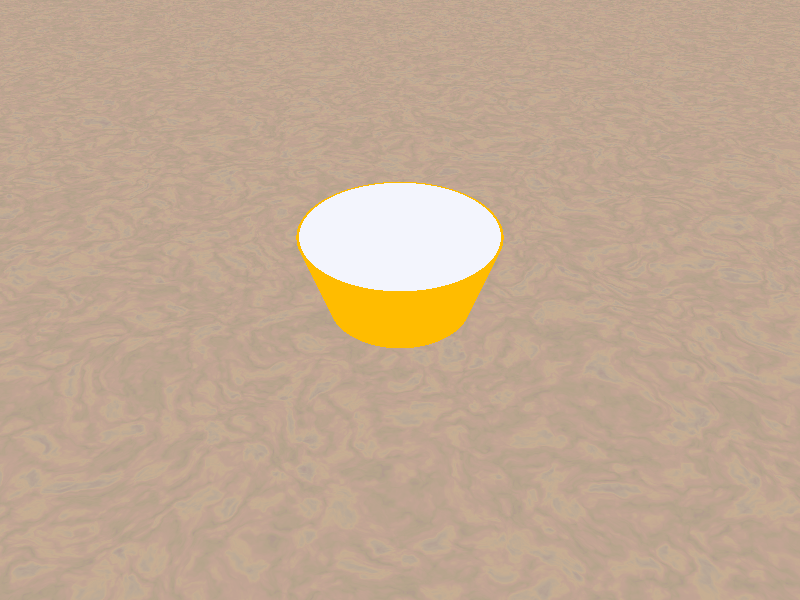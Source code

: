 // inclusion des couleurs prédéfinies
#include "colors.inc"
// inclusion de textures
#include "stones.inc"

// définition de la couleur de fond
background { color Cyan }

// positionnement de la caméra
camera {
  location <0, 8, -10>
  look_at <0, 0, 0>
}

// définition d'une source
light_source { 
  <-2, 14, -10>
   color White
}

difference {
 // définition d'un cône creux
 cone {
  <0, 0, 0>,
  1.5,
  <0, 1.75, 0>,
  2
  //open
  texture { pigment { color Orange } }
 }
  
 cone {
   <0, 0, 0>,
   1.4,
   <0, 1.75, 0>,
   1.95
   open
   texture { pigment { color Silver } }
 }
}

// définition du fond du cône (cylindre)
cylinder {
  <0, 0, 0>,
  <0, 0.05, 0>,
  1.4
  texture { pigment { color Silver } }
}

// ajout du sol
plane {
  <0, 1, 0>, 0
  texture { T_Stone1 }
}
